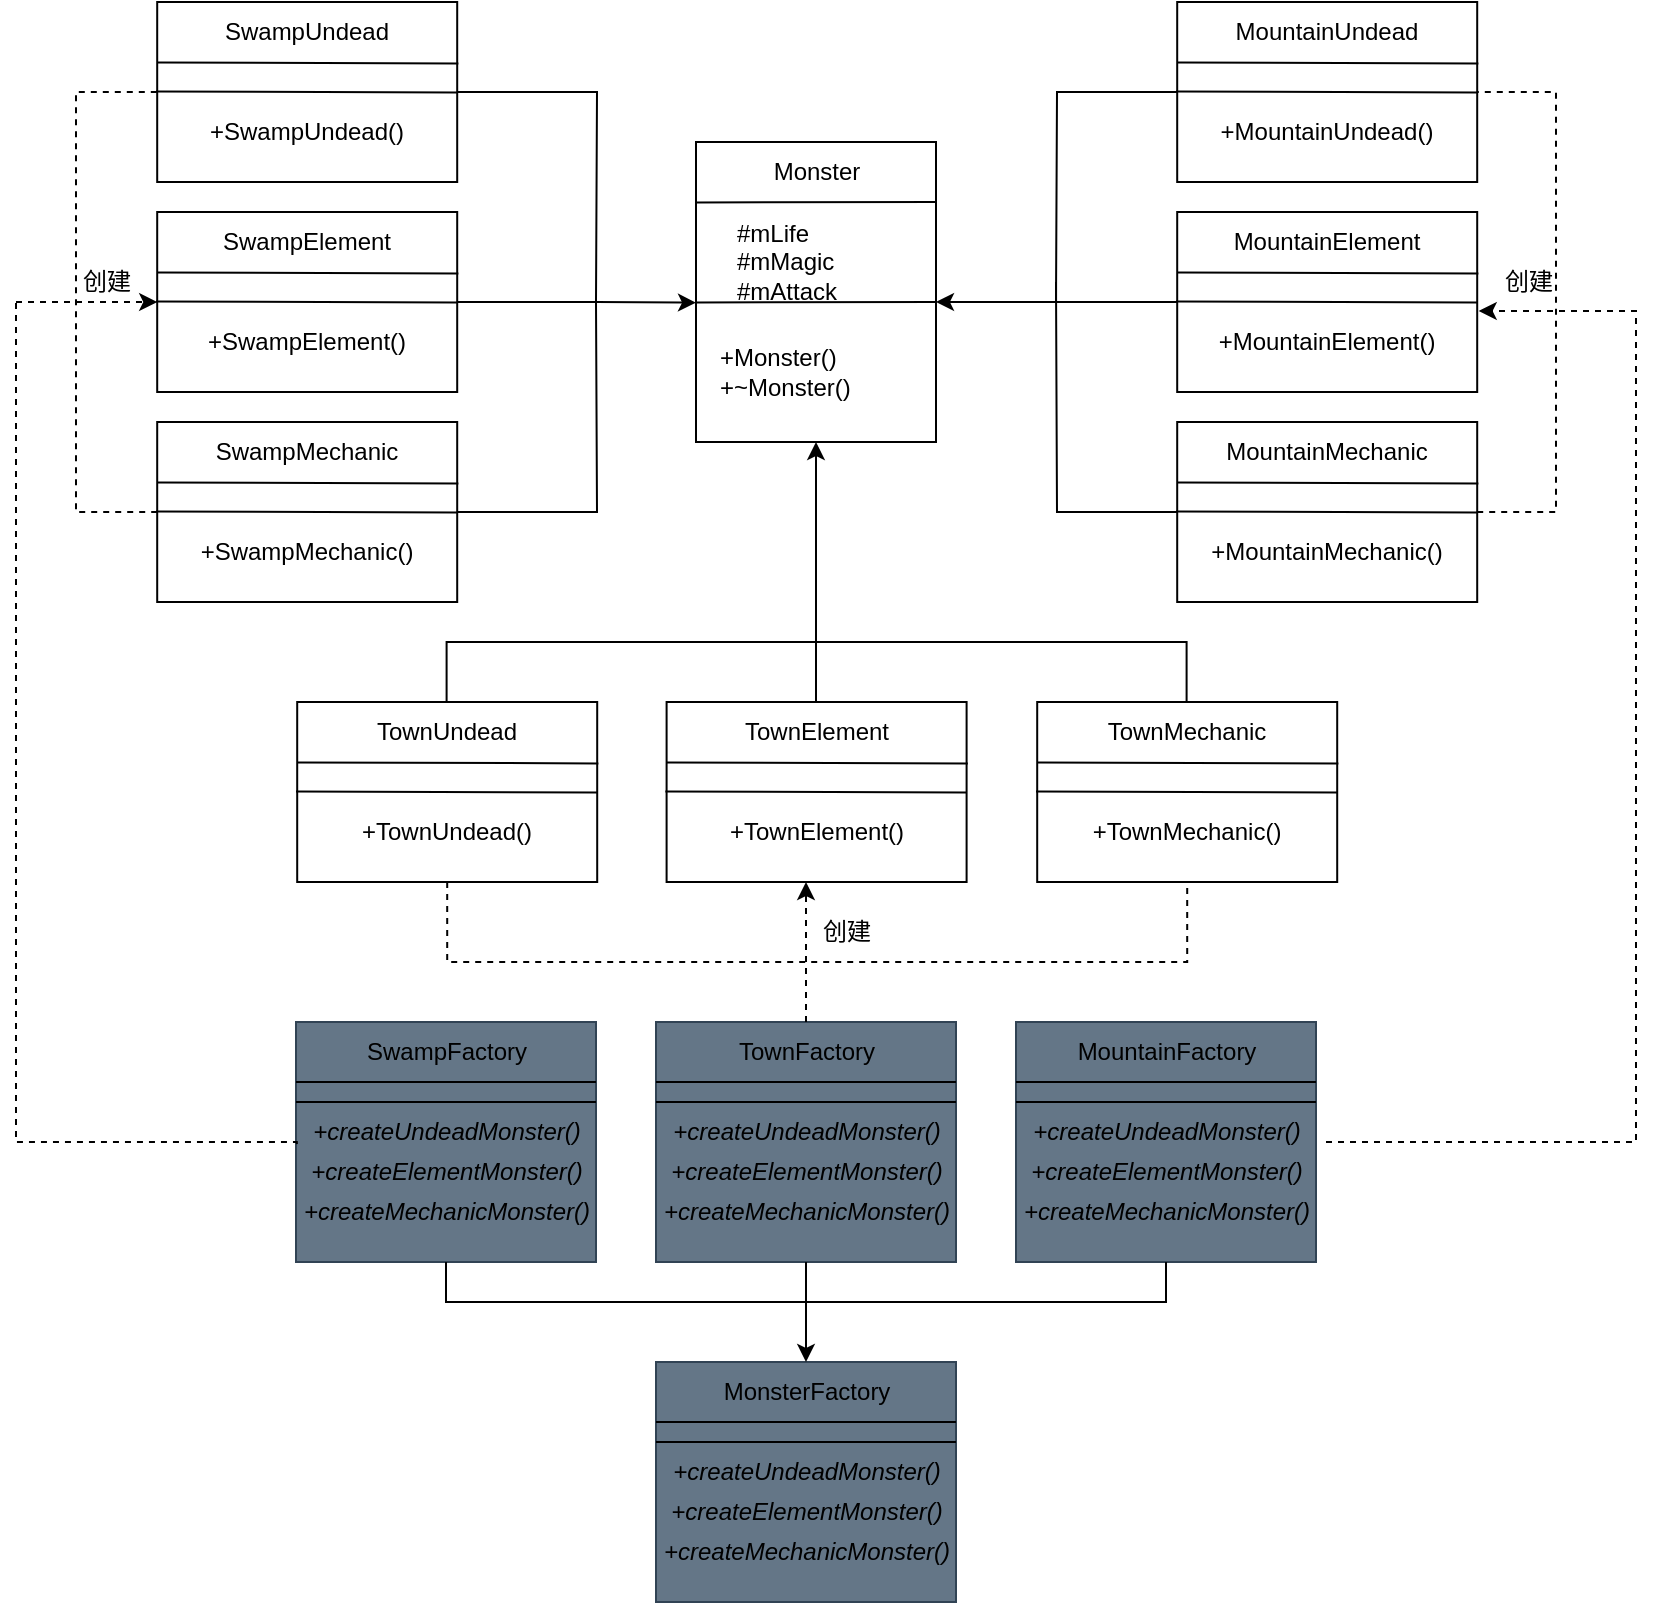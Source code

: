 <mxfile>
    <diagram id="ZIqV-hdVdRlDsc-2vM2s" name="第 1 页">
        <mxGraphModel dx="640" dy="317" grid="1" gridSize="10" guides="1" tooltips="1" connect="1" arrows="1" fold="1" page="1" pageScale="1" pageWidth="1169" pageHeight="827" math="0" shadow="0">
            <root>
                <mxCell id="0"/>
                <mxCell id="1" parent="0"/>
                <mxCell id="2" value="" style="group" vertex="1" connectable="0" parent="1">
                    <mxGeometry x="520" y="120" width="120" height="160" as="geometry"/>
                </mxCell>
                <mxCell id="3" value="" style="whiteSpace=wrap;html=1;" vertex="1" parent="2">
                    <mxGeometry width="120" height="150" as="geometry"/>
                </mxCell>
                <mxCell id="4" value="Monster" style="text;html=1;align=center;verticalAlign=middle;resizable=0;points=[];autosize=1;strokeColor=none;fillColor=none;" vertex="1" parent="2">
                    <mxGeometry x="25" width="70" height="30" as="geometry"/>
                </mxCell>
                <mxCell id="5" value="" style="edgeStyle=none;orthogonalLoop=1;jettySize=auto;html=1;endArrow=none;endFill=0;entryX=0.999;entryY=0.133;entryDx=0;entryDy=0;entryPerimeter=0;" edge="1" parent="2">
                    <mxGeometry width="100" relative="1" as="geometry">
                        <mxPoint x="0.12" y="80.23" as="sourcePoint"/>
                        <mxPoint x="120.0" y="80" as="targetPoint"/>
                        <Array as="points"/>
                    </mxGeometry>
                </mxCell>
                <mxCell id="6" value="&lt;div style=&quot;&quot;&gt;+Monster()&lt;/div&gt;&lt;div style=&quot;&quot;&gt;+~Monster()&lt;/div&gt;" style="text;html=1;align=left;verticalAlign=middle;resizable=0;points=[];autosize=1;strokeColor=none;fillColor=none;" vertex="1" parent="2">
                    <mxGeometry x="10" y="95" width="90" height="40" as="geometry"/>
                </mxCell>
                <mxCell id="7" value="" style="edgeStyle=none;orthogonalLoop=1;jettySize=auto;html=1;endArrow=none;endFill=0;entryX=0.999;entryY=0.133;entryDx=0;entryDy=0;entryPerimeter=0;" edge="1" parent="2">
                    <mxGeometry width="100" relative="1" as="geometry">
                        <mxPoint x="5.684e-14" y="30.23" as="sourcePoint"/>
                        <mxPoint x="119.88" y="30" as="targetPoint"/>
                        <Array as="points"/>
                    </mxGeometry>
                </mxCell>
                <mxCell id="8" value="&lt;div style=&quot;text-align: left;&quot;&gt;&lt;span style=&quot;background-color: initial;&quot;&gt;#mLife&lt;/span&gt;&lt;/div&gt;&lt;font style=&quot;&quot;&gt;&lt;div style=&quot;text-align: left;&quot;&gt;&lt;span style=&quot;background-color: initial;&quot;&gt;#mMagic&lt;/span&gt;&lt;/div&gt;&lt;font style=&quot;font-size: 12px;&quot;&gt;&lt;div style=&quot;text-align: left;&quot;&gt;&lt;span style=&quot;background-color: initial;&quot;&gt;#mAttack&lt;/span&gt;&lt;/div&gt;&lt;/font&gt;&lt;/font&gt;" style="text;html=1;align=center;verticalAlign=middle;resizable=0;points=[];autosize=1;strokeColor=none;fillColor=none;" vertex="1" parent="2">
                    <mxGeometry x="10" y="30" width="70" height="60" as="geometry"/>
                </mxCell>
                <mxCell id="22" value="" style="group" vertex="1" connectable="0" parent="1">
                    <mxGeometry x="250" y="155" width="150.6" height="90" as="geometry"/>
                </mxCell>
                <mxCell id="23" value="" style="whiteSpace=wrap;html=1;" vertex="1" parent="22">
                    <mxGeometry x="0.6" width="150" height="90" as="geometry"/>
                </mxCell>
                <mxCell id="24" value="" style="edgeStyle=none;orthogonalLoop=1;jettySize=auto;html=1;endArrow=none;endFill=0;entryX=1.004;entryY=0.341;entryDx=0;entryDy=0;entryPerimeter=0;" edge="1" parent="22" target="23">
                    <mxGeometry width="100" relative="1" as="geometry">
                        <mxPoint x="0.6" y="30.23" as="sourcePoint"/>
                        <mxPoint x="120.48" y="30" as="targetPoint"/>
                        <Array as="points"/>
                    </mxGeometry>
                </mxCell>
                <mxCell id="25" value="" style="edgeStyle=none;orthogonalLoop=1;jettySize=auto;html=1;endArrow=none;endFill=0;entryX=1.004;entryY=0.341;entryDx=0;entryDy=0;entryPerimeter=0;" edge="1" parent="22">
                    <mxGeometry width="100" relative="1" as="geometry">
                        <mxPoint y="44.77" as="sourcePoint"/>
                        <mxPoint x="150.6" y="45.23" as="targetPoint"/>
                        <Array as="points"/>
                    </mxGeometry>
                </mxCell>
                <mxCell id="26" value="SwampElement" style="text;html=1;align=center;verticalAlign=middle;resizable=0;points=[];autosize=1;strokeColor=none;fillColor=none;" vertex="1" parent="22">
                    <mxGeometry x="20.3" width="110" height="30" as="geometry"/>
                </mxCell>
                <mxCell id="28" value="+SwampElement()" style="text;html=1;align=center;verticalAlign=middle;resizable=0;points=[];autosize=1;strokeColor=none;fillColor=none;" vertex="1" parent="22">
                    <mxGeometry x="15.3" y="50" width="120" height="30" as="geometry"/>
                </mxCell>
                <mxCell id="29" value="" style="group" vertex="1" connectable="0" parent="1">
                    <mxGeometry x="250" y="260" width="150.6" height="90" as="geometry"/>
                </mxCell>
                <mxCell id="30" value="" style="whiteSpace=wrap;html=1;" vertex="1" parent="29">
                    <mxGeometry x="0.6" width="150" height="90" as="geometry"/>
                </mxCell>
                <mxCell id="31" value="" style="edgeStyle=none;orthogonalLoop=1;jettySize=auto;html=1;endArrow=none;endFill=0;entryX=1.004;entryY=0.341;entryDx=0;entryDy=0;entryPerimeter=0;" edge="1" parent="29" target="30">
                    <mxGeometry width="100" relative="1" as="geometry">
                        <mxPoint x="0.6" y="30.23" as="sourcePoint"/>
                        <mxPoint x="120.48" y="30" as="targetPoint"/>
                        <Array as="points"/>
                    </mxGeometry>
                </mxCell>
                <mxCell id="32" value="" style="edgeStyle=none;orthogonalLoop=1;jettySize=auto;html=1;endArrow=none;endFill=0;entryX=1.004;entryY=0.341;entryDx=0;entryDy=0;entryPerimeter=0;" edge="1" parent="29">
                    <mxGeometry width="100" relative="1" as="geometry">
                        <mxPoint y="44.77" as="sourcePoint"/>
                        <mxPoint x="150.6" y="45.23" as="targetPoint"/>
                        <Array as="points"/>
                    </mxGeometry>
                </mxCell>
                <mxCell id="33" value="SwampMechanic" style="text;html=1;align=center;verticalAlign=middle;resizable=0;points=[];autosize=1;strokeColor=none;fillColor=none;" vertex="1" parent="29">
                    <mxGeometry x="20.3" width="110" height="30" as="geometry"/>
                </mxCell>
                <mxCell id="34" value="+SwampMechanic()" style="text;html=1;align=center;verticalAlign=middle;resizable=0;points=[];autosize=1;strokeColor=none;fillColor=none;" vertex="1" parent="29">
                    <mxGeometry x="10.3" y="50" width="130" height="30" as="geometry"/>
                </mxCell>
                <mxCell id="35" value="" style="group" vertex="1" connectable="0" parent="1">
                    <mxGeometry x="250" y="50" width="150.6" height="90" as="geometry"/>
                </mxCell>
                <mxCell id="36" value="" style="whiteSpace=wrap;html=1;" vertex="1" parent="35">
                    <mxGeometry x="0.6" width="150" height="90" as="geometry"/>
                </mxCell>
                <mxCell id="37" value="" style="edgeStyle=none;orthogonalLoop=1;jettySize=auto;html=1;endArrow=none;endFill=0;entryX=1.004;entryY=0.341;entryDx=0;entryDy=0;entryPerimeter=0;" edge="1" parent="35" target="36">
                    <mxGeometry width="100" relative="1" as="geometry">
                        <mxPoint x="0.6" y="30.23" as="sourcePoint"/>
                        <mxPoint x="120.48" y="30" as="targetPoint"/>
                        <Array as="points"/>
                    </mxGeometry>
                </mxCell>
                <mxCell id="38" value="" style="edgeStyle=none;orthogonalLoop=1;jettySize=auto;html=1;endArrow=none;endFill=0;entryX=1.004;entryY=0.341;entryDx=0;entryDy=0;entryPerimeter=0;" edge="1" parent="35">
                    <mxGeometry width="100" relative="1" as="geometry">
                        <mxPoint y="44.77" as="sourcePoint"/>
                        <mxPoint x="150.6" y="45.23" as="targetPoint"/>
                        <Array as="points"/>
                    </mxGeometry>
                </mxCell>
                <mxCell id="39" value="SwampUndead" style="text;html=1;align=center;verticalAlign=middle;resizable=0;points=[];autosize=1;strokeColor=none;fillColor=none;" vertex="1" parent="35">
                    <mxGeometry x="20.3" width="110" height="30" as="geometry"/>
                </mxCell>
                <mxCell id="40" value="+SwampUndead()" style="text;html=1;align=center;verticalAlign=middle;resizable=0;points=[];autosize=1;strokeColor=none;fillColor=none;" vertex="1" parent="35">
                    <mxGeometry x="15.3" y="50" width="120" height="30" as="geometry"/>
                </mxCell>
                <mxCell id="41" style="edgeStyle=orthogonalEdgeStyle;html=1;exitX=1;exitY=0.5;exitDx=0;exitDy=0;" edge="1" parent="1" source="23">
                    <mxGeometry relative="1" as="geometry">
                        <mxPoint x="520" y="200.333" as="targetPoint"/>
                    </mxGeometry>
                </mxCell>
                <mxCell id="42" style="edgeStyle=orthogonalEdgeStyle;html=1;exitX=1;exitY=0.5;exitDx=0;exitDy=0;endArrow=none;endFill=0;rounded=0;" edge="1" parent="1" source="30">
                    <mxGeometry relative="1" as="geometry">
                        <mxPoint x="470" y="200" as="targetPoint"/>
                    </mxGeometry>
                </mxCell>
                <mxCell id="43" style="edgeStyle=orthogonalEdgeStyle;rounded=0;html=1;endArrow=none;endFill=0;" edge="1" parent="1" source="36">
                    <mxGeometry relative="1" as="geometry">
                        <mxPoint x="470" y="200" as="targetPoint"/>
                    </mxGeometry>
                </mxCell>
                <mxCell id="44" value="" style="group" vertex="1" connectable="0" parent="1">
                    <mxGeometry x="760" y="50" width="150.6" height="90" as="geometry"/>
                </mxCell>
                <mxCell id="45" value="" style="whiteSpace=wrap;html=1;" vertex="1" parent="44">
                    <mxGeometry x="0.6" width="150" height="90" as="geometry"/>
                </mxCell>
                <mxCell id="46" value="" style="edgeStyle=none;orthogonalLoop=1;jettySize=auto;html=1;endArrow=none;endFill=0;entryX=1.004;entryY=0.341;entryDx=0;entryDy=0;entryPerimeter=0;" edge="1" parent="44" target="45">
                    <mxGeometry width="100" relative="1" as="geometry">
                        <mxPoint x="0.6" y="30.23" as="sourcePoint"/>
                        <mxPoint x="120.48" y="30" as="targetPoint"/>
                        <Array as="points"/>
                    </mxGeometry>
                </mxCell>
                <mxCell id="47" value="" style="edgeStyle=none;orthogonalLoop=1;jettySize=auto;html=1;endArrow=none;endFill=0;entryX=1.004;entryY=0.341;entryDx=0;entryDy=0;entryPerimeter=0;" edge="1" parent="44">
                    <mxGeometry width="100" relative="1" as="geometry">
                        <mxPoint y="44.77" as="sourcePoint"/>
                        <mxPoint x="150.6" y="45.23" as="targetPoint"/>
                        <Array as="points"/>
                    </mxGeometry>
                </mxCell>
                <mxCell id="48" value="MountainUndead" style="text;html=1;align=center;verticalAlign=middle;resizable=0;points=[];autosize=1;strokeColor=none;fillColor=none;" vertex="1" parent="44">
                    <mxGeometry x="20.3" width="110" height="30" as="geometry"/>
                </mxCell>
                <mxCell id="49" value="+MountainUndead()" style="text;html=1;align=center;verticalAlign=middle;resizable=0;points=[];autosize=1;strokeColor=none;fillColor=none;" vertex="1" parent="44">
                    <mxGeometry x="10.3" y="50" width="130" height="30" as="geometry"/>
                </mxCell>
                <mxCell id="50" value="" style="group" vertex="1" connectable="0" parent="1">
                    <mxGeometry x="760" y="155" width="150.6" height="90" as="geometry"/>
                </mxCell>
                <mxCell id="51" value="" style="whiteSpace=wrap;html=1;" vertex="1" parent="50">
                    <mxGeometry x="0.6" width="150" height="90" as="geometry"/>
                </mxCell>
                <mxCell id="52" value="" style="edgeStyle=none;orthogonalLoop=1;jettySize=auto;html=1;endArrow=none;endFill=0;entryX=1.004;entryY=0.341;entryDx=0;entryDy=0;entryPerimeter=0;" edge="1" parent="50" target="51">
                    <mxGeometry width="100" relative="1" as="geometry">
                        <mxPoint x="0.6" y="30.23" as="sourcePoint"/>
                        <mxPoint x="120.48" y="30" as="targetPoint"/>
                        <Array as="points"/>
                    </mxGeometry>
                </mxCell>
                <mxCell id="53" value="" style="edgeStyle=none;orthogonalLoop=1;jettySize=auto;html=1;endArrow=none;endFill=0;entryX=1.004;entryY=0.341;entryDx=0;entryDy=0;entryPerimeter=0;" edge="1" parent="50">
                    <mxGeometry width="100" relative="1" as="geometry">
                        <mxPoint y="44.77" as="sourcePoint"/>
                        <mxPoint x="150.6" y="45.23" as="targetPoint"/>
                        <Array as="points"/>
                    </mxGeometry>
                </mxCell>
                <mxCell id="54" value="MountainElement" style="text;html=1;align=center;verticalAlign=middle;resizable=0;points=[];autosize=1;strokeColor=none;fillColor=none;" vertex="1" parent="50">
                    <mxGeometry x="15.3" width="120" height="30" as="geometry"/>
                </mxCell>
                <mxCell id="55" value="+MountainElement()" style="text;html=1;align=center;verticalAlign=middle;resizable=0;points=[];autosize=1;strokeColor=none;fillColor=none;" vertex="1" parent="50">
                    <mxGeometry x="10.3" y="50" width="130" height="30" as="geometry"/>
                </mxCell>
                <mxCell id="56" value="" style="group" vertex="1" connectable="0" parent="1">
                    <mxGeometry x="760" y="260" width="150.6" height="90" as="geometry"/>
                </mxCell>
                <mxCell id="57" value="" style="whiteSpace=wrap;html=1;" vertex="1" parent="56">
                    <mxGeometry x="0.6" width="150" height="90" as="geometry"/>
                </mxCell>
                <mxCell id="58" value="" style="edgeStyle=none;orthogonalLoop=1;jettySize=auto;html=1;endArrow=none;endFill=0;entryX=1.004;entryY=0.341;entryDx=0;entryDy=0;entryPerimeter=0;" edge="1" parent="56" target="57">
                    <mxGeometry width="100" relative="1" as="geometry">
                        <mxPoint x="0.6" y="30.23" as="sourcePoint"/>
                        <mxPoint x="120.48" y="30" as="targetPoint"/>
                        <Array as="points"/>
                    </mxGeometry>
                </mxCell>
                <mxCell id="59" value="" style="edgeStyle=none;orthogonalLoop=1;jettySize=auto;html=1;endArrow=none;endFill=0;entryX=1.004;entryY=0.341;entryDx=0;entryDy=0;entryPerimeter=0;" edge="1" parent="56">
                    <mxGeometry width="100" relative="1" as="geometry">
                        <mxPoint y="44.77" as="sourcePoint"/>
                        <mxPoint x="150.6" y="45.23" as="targetPoint"/>
                        <Array as="points"/>
                    </mxGeometry>
                </mxCell>
                <mxCell id="60" value="MountainMechanic" style="text;html=1;align=center;verticalAlign=middle;resizable=0;points=[];autosize=1;strokeColor=none;fillColor=none;" vertex="1" parent="56">
                    <mxGeometry x="15.3" width="120" height="30" as="geometry"/>
                </mxCell>
                <mxCell id="61" value="+MountainMechanic()" style="text;html=1;align=center;verticalAlign=middle;resizable=0;points=[];autosize=1;strokeColor=none;fillColor=none;" vertex="1" parent="56">
                    <mxGeometry x="5.3" y="50" width="140" height="30" as="geometry"/>
                </mxCell>
                <mxCell id="64" style="edgeStyle=orthogonalEdgeStyle;rounded=0;html=1;endArrow=classic;endFill=1;" edge="1" parent="1" source="51">
                    <mxGeometry relative="1" as="geometry">
                        <mxPoint x="640" y="200" as="targetPoint"/>
                    </mxGeometry>
                </mxCell>
                <mxCell id="65" style="edgeStyle=orthogonalEdgeStyle;rounded=0;html=1;endArrow=none;endFill=0;" edge="1" parent="1" source="45">
                    <mxGeometry relative="1" as="geometry">
                        <mxPoint x="700" y="200" as="targetPoint"/>
                    </mxGeometry>
                </mxCell>
                <mxCell id="66" style="edgeStyle=orthogonalEdgeStyle;rounded=0;html=1;endArrow=none;endFill=0;" edge="1" parent="1" source="57">
                    <mxGeometry relative="1" as="geometry">
                        <mxPoint x="700" y="190" as="targetPoint"/>
                    </mxGeometry>
                </mxCell>
                <mxCell id="67" value="" style="group" vertex="1" connectable="0" parent="1">
                    <mxGeometry x="320" y="400" width="150.6" height="90" as="geometry"/>
                </mxCell>
                <mxCell id="68" value="" style="whiteSpace=wrap;html=1;" vertex="1" parent="67">
                    <mxGeometry x="0.6" width="150" height="90" as="geometry"/>
                </mxCell>
                <mxCell id="69" value="" style="edgeStyle=none;orthogonalLoop=1;jettySize=auto;html=1;endArrow=none;endFill=0;entryX=1.004;entryY=0.341;entryDx=0;entryDy=0;entryPerimeter=0;" edge="1" parent="67" target="68">
                    <mxGeometry width="100" relative="1" as="geometry">
                        <mxPoint x="0.6" y="30.23" as="sourcePoint"/>
                        <mxPoint x="120.48" y="30" as="targetPoint"/>
                        <Array as="points"/>
                    </mxGeometry>
                </mxCell>
                <mxCell id="70" value="" style="edgeStyle=none;orthogonalLoop=1;jettySize=auto;html=1;endArrow=none;endFill=0;entryX=1.004;entryY=0.341;entryDx=0;entryDy=0;entryPerimeter=0;" edge="1" parent="67">
                    <mxGeometry width="100" relative="1" as="geometry">
                        <mxPoint y="44.77" as="sourcePoint"/>
                        <mxPoint x="150.6" y="45.23" as="targetPoint"/>
                        <Array as="points"/>
                    </mxGeometry>
                </mxCell>
                <mxCell id="71" value="TownUndead" style="text;html=1;align=center;verticalAlign=middle;resizable=0;points=[];autosize=1;strokeColor=none;fillColor=none;" vertex="1" parent="67">
                    <mxGeometry x="30.3" width="90" height="30" as="geometry"/>
                </mxCell>
                <mxCell id="72" value="+TownUndead()" style="text;html=1;align=center;verticalAlign=middle;resizable=0;points=[];autosize=1;strokeColor=none;fillColor=none;" vertex="1" parent="67">
                    <mxGeometry x="20.3" y="50" width="110" height="30" as="geometry"/>
                </mxCell>
                <mxCell id="79" value="" style="group" vertex="1" connectable="0" parent="1">
                    <mxGeometry x="504.7" y="400" width="150.6" height="90" as="geometry"/>
                </mxCell>
                <mxCell id="80" value="" style="whiteSpace=wrap;html=1;" vertex="1" parent="79">
                    <mxGeometry x="0.6" width="150" height="90" as="geometry"/>
                </mxCell>
                <mxCell id="81" value="" style="edgeStyle=none;orthogonalLoop=1;jettySize=auto;html=1;endArrow=none;endFill=0;entryX=1.004;entryY=0.341;entryDx=0;entryDy=0;entryPerimeter=0;" edge="1" parent="79" target="80">
                    <mxGeometry width="100" relative="1" as="geometry">
                        <mxPoint x="0.6" y="30.23" as="sourcePoint"/>
                        <mxPoint x="120.48" y="30" as="targetPoint"/>
                        <Array as="points"/>
                    </mxGeometry>
                </mxCell>
                <mxCell id="82" value="" style="edgeStyle=none;orthogonalLoop=1;jettySize=auto;html=1;endArrow=none;endFill=0;entryX=1.004;entryY=0.341;entryDx=0;entryDy=0;entryPerimeter=0;" edge="1" parent="79">
                    <mxGeometry width="100" relative="1" as="geometry">
                        <mxPoint y="44.77" as="sourcePoint"/>
                        <mxPoint x="150.6" y="45.23" as="targetPoint"/>
                        <Array as="points"/>
                    </mxGeometry>
                </mxCell>
                <mxCell id="83" value="TownElement" style="text;html=1;align=center;verticalAlign=middle;resizable=0;points=[];autosize=1;strokeColor=none;fillColor=none;" vertex="1" parent="79">
                    <mxGeometry x="25.3" width="100" height="30" as="geometry"/>
                </mxCell>
                <mxCell id="84" value="+TownElement()" style="text;html=1;align=center;verticalAlign=middle;resizable=0;points=[];autosize=1;strokeColor=none;fillColor=none;" vertex="1" parent="79">
                    <mxGeometry x="20.3" y="50" width="110" height="30" as="geometry"/>
                </mxCell>
                <mxCell id="85" value="" style="group" vertex="1" connectable="0" parent="1">
                    <mxGeometry x="690" y="400" width="150.6" height="90" as="geometry"/>
                </mxCell>
                <mxCell id="86" value="" style="whiteSpace=wrap;html=1;" vertex="1" parent="85">
                    <mxGeometry x="0.6" width="150" height="90" as="geometry"/>
                </mxCell>
                <mxCell id="87" value="" style="edgeStyle=none;orthogonalLoop=1;jettySize=auto;html=1;endArrow=none;endFill=0;entryX=1.004;entryY=0.341;entryDx=0;entryDy=0;entryPerimeter=0;" edge="1" parent="85" target="86">
                    <mxGeometry width="100" relative="1" as="geometry">
                        <mxPoint x="0.6" y="30.23" as="sourcePoint"/>
                        <mxPoint x="120.48" y="30" as="targetPoint"/>
                        <Array as="points"/>
                    </mxGeometry>
                </mxCell>
                <mxCell id="88" value="" style="edgeStyle=none;orthogonalLoop=1;jettySize=auto;html=1;endArrow=none;endFill=0;entryX=1.004;entryY=0.341;entryDx=0;entryDy=0;entryPerimeter=0;" edge="1" parent="85">
                    <mxGeometry width="100" relative="1" as="geometry">
                        <mxPoint y="44.77" as="sourcePoint"/>
                        <mxPoint x="150.6" y="45.23" as="targetPoint"/>
                        <Array as="points"/>
                    </mxGeometry>
                </mxCell>
                <mxCell id="89" value="TownMechanic" style="text;html=1;align=center;verticalAlign=middle;resizable=0;points=[];autosize=1;strokeColor=none;fillColor=none;" vertex="1" parent="85">
                    <mxGeometry x="25.3" width="100" height="30" as="geometry"/>
                </mxCell>
                <mxCell id="90" value="+TownMechanic()" style="text;html=1;align=center;verticalAlign=middle;resizable=0;points=[];autosize=1;strokeColor=none;fillColor=none;" vertex="1" parent="85">
                    <mxGeometry x="15.3" y="50" width="120" height="30" as="geometry"/>
                </mxCell>
                <mxCell id="91" style="edgeStyle=orthogonalEdgeStyle;rounded=0;html=1;entryX=0.5;entryY=1;entryDx=0;entryDy=0;endArrow=classic;endFill=1;" edge="1" parent="1" source="83" target="3">
                    <mxGeometry relative="1" as="geometry"/>
                </mxCell>
                <mxCell id="92" style="edgeStyle=orthogonalEdgeStyle;rounded=0;html=1;endArrow=none;endFill=0;" edge="1" parent="1" source="71">
                    <mxGeometry relative="1" as="geometry">
                        <mxPoint x="580" y="330" as="targetPoint"/>
                        <Array as="points">
                            <mxPoint x="395" y="370"/>
                            <mxPoint x="580" y="370"/>
                        </Array>
                    </mxGeometry>
                </mxCell>
                <mxCell id="93" style="edgeStyle=orthogonalEdgeStyle;rounded=0;html=1;endArrow=none;endFill=0;" edge="1" parent="1" source="89">
                    <mxGeometry relative="1" as="geometry">
                        <mxPoint x="580" y="370" as="targetPoint"/>
                        <Array as="points">
                            <mxPoint x="765" y="370"/>
                        </Array>
                    </mxGeometry>
                </mxCell>
                <mxCell id="106" value="" style="group" vertex="1" connectable="0" parent="1">
                    <mxGeometry x="490.0" y="730" width="170" height="120" as="geometry"/>
                </mxCell>
                <mxCell id="96" value="" style="whiteSpace=wrap;html=1;fillColor=#647687;strokeColor=#314354;fontColor=#ffffff;" vertex="1" parent="106">
                    <mxGeometry x="10.0" width="150" height="120" as="geometry"/>
                </mxCell>
                <mxCell id="100" value="" style="endArrow=none;html=1;rounded=0;exitX=0;exitY=0.25;exitDx=0;exitDy=0;entryX=1;entryY=0.25;entryDx=0;entryDy=0;endFill=0;" edge="1" parent="106" source="96" target="96">
                    <mxGeometry width="50" height="50" relative="1" as="geometry">
                        <mxPoint x="49.4" y="90" as="sourcePoint"/>
                        <mxPoint x="99.4" y="40" as="targetPoint"/>
                    </mxGeometry>
                </mxCell>
                <mxCell id="101" value="" style="endArrow=none;html=1;rounded=0;exitX=0;exitY=0.25;exitDx=0;exitDy=0;entryX=1;entryY=0.25;entryDx=0;entryDy=0;endFill=0;" edge="1" parent="106">
                    <mxGeometry width="50" height="50" relative="1" as="geometry">
                        <mxPoint x="10.0" y="40" as="sourcePoint"/>
                        <mxPoint x="160.0" y="40" as="targetPoint"/>
                    </mxGeometry>
                </mxCell>
                <mxCell id="102" value="MonsterFactory" style="text;html=1;align=center;verticalAlign=middle;resizable=0;points=[];autosize=1;strokeColor=none;fillColor=none;" vertex="1" parent="106">
                    <mxGeometry x="30.0" width="110" height="30" as="geometry"/>
                </mxCell>
                <mxCell id="103" value="&lt;i&gt;+createUndeadMonster()&lt;/i&gt;" style="text;html=1;align=center;verticalAlign=middle;resizable=0;points=[];autosize=1;strokeColor=none;fillColor=none;" vertex="1" parent="106">
                    <mxGeometry x="5.0" y="40" width="160" height="30" as="geometry"/>
                </mxCell>
                <mxCell id="104" value="&lt;i&gt;+createElementMonster()&lt;/i&gt;" style="text;html=1;align=center;verticalAlign=middle;resizable=0;points=[];autosize=1;strokeColor=none;fillColor=none;" vertex="1" parent="106">
                    <mxGeometry x="5.0" y="60" width="160" height="30" as="geometry"/>
                </mxCell>
                <mxCell id="105" value="&lt;i&gt;+createMechanicMonster()&lt;/i&gt;" style="text;html=1;align=center;verticalAlign=middle;resizable=0;points=[];autosize=1;strokeColor=none;fillColor=none;" vertex="1" parent="106">
                    <mxGeometry y="80" width="170" height="30" as="geometry"/>
                </mxCell>
                <mxCell id="115" value="" style="group" vertex="1" connectable="0" parent="1">
                    <mxGeometry x="490.0" y="560" width="170" height="120" as="geometry"/>
                </mxCell>
                <mxCell id="116" value="" style="whiteSpace=wrap;html=1;fillColor=#647687;strokeColor=#314354;fontColor=#ffffff;" vertex="1" parent="115">
                    <mxGeometry x="10.0" width="150" height="120" as="geometry"/>
                </mxCell>
                <mxCell id="117" value="" style="endArrow=none;html=1;rounded=0;exitX=0;exitY=0.25;exitDx=0;exitDy=0;entryX=1;entryY=0.25;entryDx=0;entryDy=0;endFill=0;" edge="1" parent="115" source="116" target="116">
                    <mxGeometry width="50" height="50" relative="1" as="geometry">
                        <mxPoint x="49.4" y="90" as="sourcePoint"/>
                        <mxPoint x="99.4" y="40" as="targetPoint"/>
                    </mxGeometry>
                </mxCell>
                <mxCell id="118" value="" style="endArrow=none;html=1;rounded=0;exitX=0;exitY=0.25;exitDx=0;exitDy=0;entryX=1;entryY=0.25;entryDx=0;entryDy=0;endFill=0;" edge="1" parent="115">
                    <mxGeometry width="50" height="50" relative="1" as="geometry">
                        <mxPoint x="10.0" y="40" as="sourcePoint"/>
                        <mxPoint x="160.0" y="40" as="targetPoint"/>
                    </mxGeometry>
                </mxCell>
                <mxCell id="119" value="TownFactory" style="text;html=1;align=center;verticalAlign=middle;resizable=0;points=[];autosize=1;strokeColor=none;fillColor=none;" vertex="1" parent="115">
                    <mxGeometry x="40.0" width="90" height="30" as="geometry"/>
                </mxCell>
                <mxCell id="120" value="&lt;i&gt;+createUndeadMonster()&lt;/i&gt;" style="text;html=1;align=center;verticalAlign=middle;resizable=0;points=[];autosize=1;strokeColor=none;fillColor=none;" vertex="1" parent="115">
                    <mxGeometry x="5.0" y="40" width="160" height="30" as="geometry"/>
                </mxCell>
                <mxCell id="121" value="&lt;i&gt;+createElementMonster()&lt;/i&gt;" style="text;html=1;align=center;verticalAlign=middle;resizable=0;points=[];autosize=1;strokeColor=none;fillColor=none;" vertex="1" parent="115">
                    <mxGeometry x="5.0" y="60" width="160" height="30" as="geometry"/>
                </mxCell>
                <mxCell id="122" value="&lt;i&gt;+createMechanicMonster()&lt;/i&gt;" style="text;html=1;align=center;verticalAlign=middle;resizable=0;points=[];autosize=1;strokeColor=none;fillColor=none;" vertex="1" parent="115">
                    <mxGeometry y="80" width="170" height="30" as="geometry"/>
                </mxCell>
                <mxCell id="135" style="edgeStyle=orthogonalEdgeStyle;rounded=0;html=1;entryX=0;entryY=0.5;entryDx=0;entryDy=0;endArrow=classic;endFill=1;dashed=1;startArrow=none;" edge="1" parent="1" target="23">
                    <mxGeometry relative="1" as="geometry">
                        <mxPoint x="180" y="200" as="sourcePoint"/>
                        <Array as="points">
                            <mxPoint x="180" y="200"/>
                        </Array>
                    </mxGeometry>
                </mxCell>
                <mxCell id="108" value="" style="whiteSpace=wrap;html=1;fillColor=#647687;strokeColor=#314354;fontColor=#ffffff;" vertex="1" parent="1">
                    <mxGeometry x="320" y="560" width="150" height="120" as="geometry"/>
                </mxCell>
                <mxCell id="109" value="" style="endArrow=none;html=1;rounded=0;exitX=0;exitY=0.25;exitDx=0;exitDy=0;entryX=1;entryY=0.25;entryDx=0;entryDy=0;endFill=0;" edge="1" parent="1" source="108" target="108">
                    <mxGeometry width="50" height="50" relative="1" as="geometry">
                        <mxPoint x="359.4" y="650" as="sourcePoint"/>
                        <mxPoint x="409.4" y="600" as="targetPoint"/>
                    </mxGeometry>
                </mxCell>
                <mxCell id="110" value="" style="endArrow=none;html=1;rounded=0;exitX=0;exitY=0.25;exitDx=0;exitDy=0;entryX=1;entryY=0.25;entryDx=0;entryDy=0;endFill=0;" edge="1" parent="1">
                    <mxGeometry width="50" height="50" relative="1" as="geometry">
                        <mxPoint x="320" y="600" as="sourcePoint"/>
                        <mxPoint x="470" y="600" as="targetPoint"/>
                    </mxGeometry>
                </mxCell>
                <mxCell id="111" value="SwampFactory" style="text;html=1;align=center;verticalAlign=middle;resizable=0;points=[];autosize=1;strokeColor=none;fillColor=none;" vertex="1" parent="1">
                    <mxGeometry x="345" y="560" width="100" height="30" as="geometry"/>
                </mxCell>
                <mxCell id="112" value="&lt;i&gt;+createUndeadMonster()&lt;/i&gt;" style="text;html=1;align=center;verticalAlign=middle;resizable=0;points=[];autosize=1;strokeColor=none;fillColor=none;" vertex="1" parent="1">
                    <mxGeometry x="315" y="600" width="160" height="30" as="geometry"/>
                </mxCell>
                <mxCell id="113" value="&lt;i&gt;+createElementMonster()&lt;/i&gt;" style="text;html=1;align=center;verticalAlign=middle;resizable=0;points=[];autosize=1;strokeColor=none;fillColor=none;" vertex="1" parent="1">
                    <mxGeometry x="315" y="620" width="160" height="30" as="geometry"/>
                </mxCell>
                <mxCell id="114" value="&lt;i&gt;+createMechanicMonster()&lt;/i&gt;" style="text;html=1;align=center;verticalAlign=middle;resizable=0;points=[];autosize=1;strokeColor=none;fillColor=none;" vertex="1" parent="1">
                    <mxGeometry x="310.0" y="640" width="170" height="30" as="geometry"/>
                </mxCell>
                <mxCell id="136" style="edgeStyle=orthogonalEdgeStyle;rounded=0;html=1;exitX=0;exitY=0.5;exitDx=0;exitDy=0;entryX=0;entryY=0.5;entryDx=0;entryDy=0;dashed=1;endArrow=none;endFill=0;" edge="1" parent="1" source="30" target="36">
                    <mxGeometry relative="1" as="geometry">
                        <Array as="points">
                            <mxPoint x="210" y="305"/>
                            <mxPoint x="210" y="95"/>
                        </Array>
                    </mxGeometry>
                </mxCell>
                <mxCell id="137" style="edgeStyle=orthogonalEdgeStyle;rounded=0;html=1;dashed=1;endArrow=none;endFill=0;entryX=1;entryY=0.5;entryDx=0;entryDy=0;" edge="1" parent="1" source="57" target="45">
                    <mxGeometry relative="1" as="geometry">
                        <mxPoint x="980" y="120" as="targetPoint"/>
                        <Array as="points">
                            <mxPoint x="950" y="305"/>
                            <mxPoint x="950" y="95"/>
                        </Array>
                    </mxGeometry>
                </mxCell>
                <mxCell id="124" value="" style="whiteSpace=wrap;html=1;fillColor=#647687;strokeColor=#314354;fontColor=#ffffff;" vertex="1" parent="1">
                    <mxGeometry x="680" y="560" width="150" height="120" as="geometry"/>
                </mxCell>
                <mxCell id="125" value="" style="endArrow=none;html=1;rounded=0;exitX=0;exitY=0.25;exitDx=0;exitDy=0;entryX=1;entryY=0.25;entryDx=0;entryDy=0;endFill=0;" edge="1" parent="1" source="124" target="124">
                    <mxGeometry width="50" height="50" relative="1" as="geometry">
                        <mxPoint x="719.4" y="650" as="sourcePoint"/>
                        <mxPoint x="769.4" y="600" as="targetPoint"/>
                    </mxGeometry>
                </mxCell>
                <mxCell id="126" value="" style="endArrow=none;html=1;rounded=0;exitX=0;exitY=0.25;exitDx=0;exitDy=0;entryX=1;entryY=0.25;entryDx=0;entryDy=0;endFill=0;" edge="1" parent="1">
                    <mxGeometry width="50" height="50" relative="1" as="geometry">
                        <mxPoint x="680" y="600" as="sourcePoint"/>
                        <mxPoint x="830" y="600" as="targetPoint"/>
                    </mxGeometry>
                </mxCell>
                <mxCell id="127" value="MountainFactory" style="text;html=1;align=center;verticalAlign=middle;resizable=0;points=[];autosize=1;strokeColor=none;fillColor=none;" vertex="1" parent="1">
                    <mxGeometry x="700" y="560" width="110" height="30" as="geometry"/>
                </mxCell>
                <mxCell id="138" style="edgeStyle=orthogonalEdgeStyle;rounded=0;html=1;dashed=1;endArrow=classic;endFill=1;entryX=1.005;entryY=0.55;entryDx=0;entryDy=0;entryPerimeter=0;" edge="1" parent="1" source="128" target="51">
                    <mxGeometry relative="1" as="geometry">
                        <mxPoint x="1000" y="180" as="targetPoint"/>
                        <Array as="points">
                            <mxPoint x="990" y="620"/>
                            <mxPoint x="990" y="205"/>
                        </Array>
                    </mxGeometry>
                </mxCell>
                <mxCell id="128" value="&lt;i&gt;+createUndeadMonster()&lt;/i&gt;" style="text;html=1;align=center;verticalAlign=middle;resizable=0;points=[];autosize=1;strokeColor=none;fillColor=none;" vertex="1" parent="1">
                    <mxGeometry x="675" y="600" width="160" height="30" as="geometry"/>
                </mxCell>
                <mxCell id="129" value="&lt;i&gt;+createElementMonster()&lt;/i&gt;" style="text;html=1;align=center;verticalAlign=middle;resizable=0;points=[];autosize=1;strokeColor=none;fillColor=none;" vertex="1" parent="1">
                    <mxGeometry x="675" y="620" width="160" height="30" as="geometry"/>
                </mxCell>
                <mxCell id="130" value="&lt;i&gt;+createMechanicMonster()&lt;/i&gt;" style="text;html=1;align=center;verticalAlign=middle;resizable=0;points=[];autosize=1;strokeColor=none;fillColor=none;" vertex="1" parent="1">
                    <mxGeometry x="670.0" y="640" width="170" height="30" as="geometry"/>
                </mxCell>
                <mxCell id="140" style="edgeStyle=orthogonalEdgeStyle;rounded=0;html=1;endArrow=classic;endFill=1;" edge="1" parent="1" source="116" target="102">
                    <mxGeometry relative="1" as="geometry"/>
                </mxCell>
                <mxCell id="141" style="edgeStyle=orthogonalEdgeStyle;rounded=0;html=1;entryX=0.5;entryY=1;entryDx=0;entryDy=0;endArrow=none;endFill=0;exitX=0.5;exitY=1;exitDx=0;exitDy=0;" edge="1" parent="1" source="124" target="108">
                    <mxGeometry relative="1" as="geometry">
                        <mxPoint x="755.014" y="720.03" as="sourcePoint"/>
                        <mxPoint x="394.98" y="720.03" as="targetPoint"/>
                        <Array as="points">
                            <mxPoint x="755" y="700"/>
                            <mxPoint x="395" y="700"/>
                        </Array>
                    </mxGeometry>
                </mxCell>
                <mxCell id="142" style="edgeStyle=orthogonalEdgeStyle;rounded=0;html=1;endArrow=classic;endFill=1;dashed=1;" edge="1" parent="1" source="119">
                    <mxGeometry relative="1" as="geometry">
                        <mxPoint x="575" y="490" as="targetPoint"/>
                    </mxGeometry>
                </mxCell>
                <mxCell id="143" style="edgeStyle=orthogonalEdgeStyle;rounded=0;html=1;entryX=0.5;entryY=1;entryDx=0;entryDy=0;dashed=1;endArrow=none;endFill=0;" edge="1" parent="1" source="68" target="86">
                    <mxGeometry relative="1" as="geometry">
                        <Array as="points">
                            <mxPoint x="396" y="530"/>
                            <mxPoint x="766" y="530"/>
                        </Array>
                    </mxGeometry>
                </mxCell>
                <mxCell id="145" value="" style="edgeStyle=orthogonalEdgeStyle;rounded=0;html=1;endArrow=none;endFill=1;exitX=0.034;exitY=0.036;exitDx=0;exitDy=0;exitPerimeter=0;dashed=1;" edge="1" parent="1" source="113">
                    <mxGeometry relative="1" as="geometry">
                        <mxPoint x="320.44" y="621.08" as="sourcePoint"/>
                        <mxPoint x="180" y="200" as="targetPoint"/>
                        <Array as="points">
                            <mxPoint x="320" y="620"/>
                            <mxPoint x="180" y="620"/>
                        </Array>
                    </mxGeometry>
                </mxCell>
                <mxCell id="144" value="创建" style="text;html=1;align=center;verticalAlign=middle;resizable=0;points=[];autosize=1;strokeColor=none;fillColor=none;" vertex="1" parent="1">
                    <mxGeometry x="200" y="175" width="50" height="30" as="geometry"/>
                </mxCell>
                <mxCell id="146" value="创建" style="text;html=1;align=center;verticalAlign=middle;resizable=0;points=[];autosize=1;strokeColor=none;fillColor=none;" vertex="1" parent="1">
                    <mxGeometry x="910.6" y="175" width="50" height="30" as="geometry"/>
                </mxCell>
                <mxCell id="147" value="创建" style="text;html=1;align=center;verticalAlign=middle;resizable=0;points=[];autosize=1;strokeColor=none;fillColor=none;" vertex="1" parent="1">
                    <mxGeometry x="570" y="500" width="50" height="30" as="geometry"/>
                </mxCell>
            </root>
        </mxGraphModel>
    </diagram>
</mxfile>